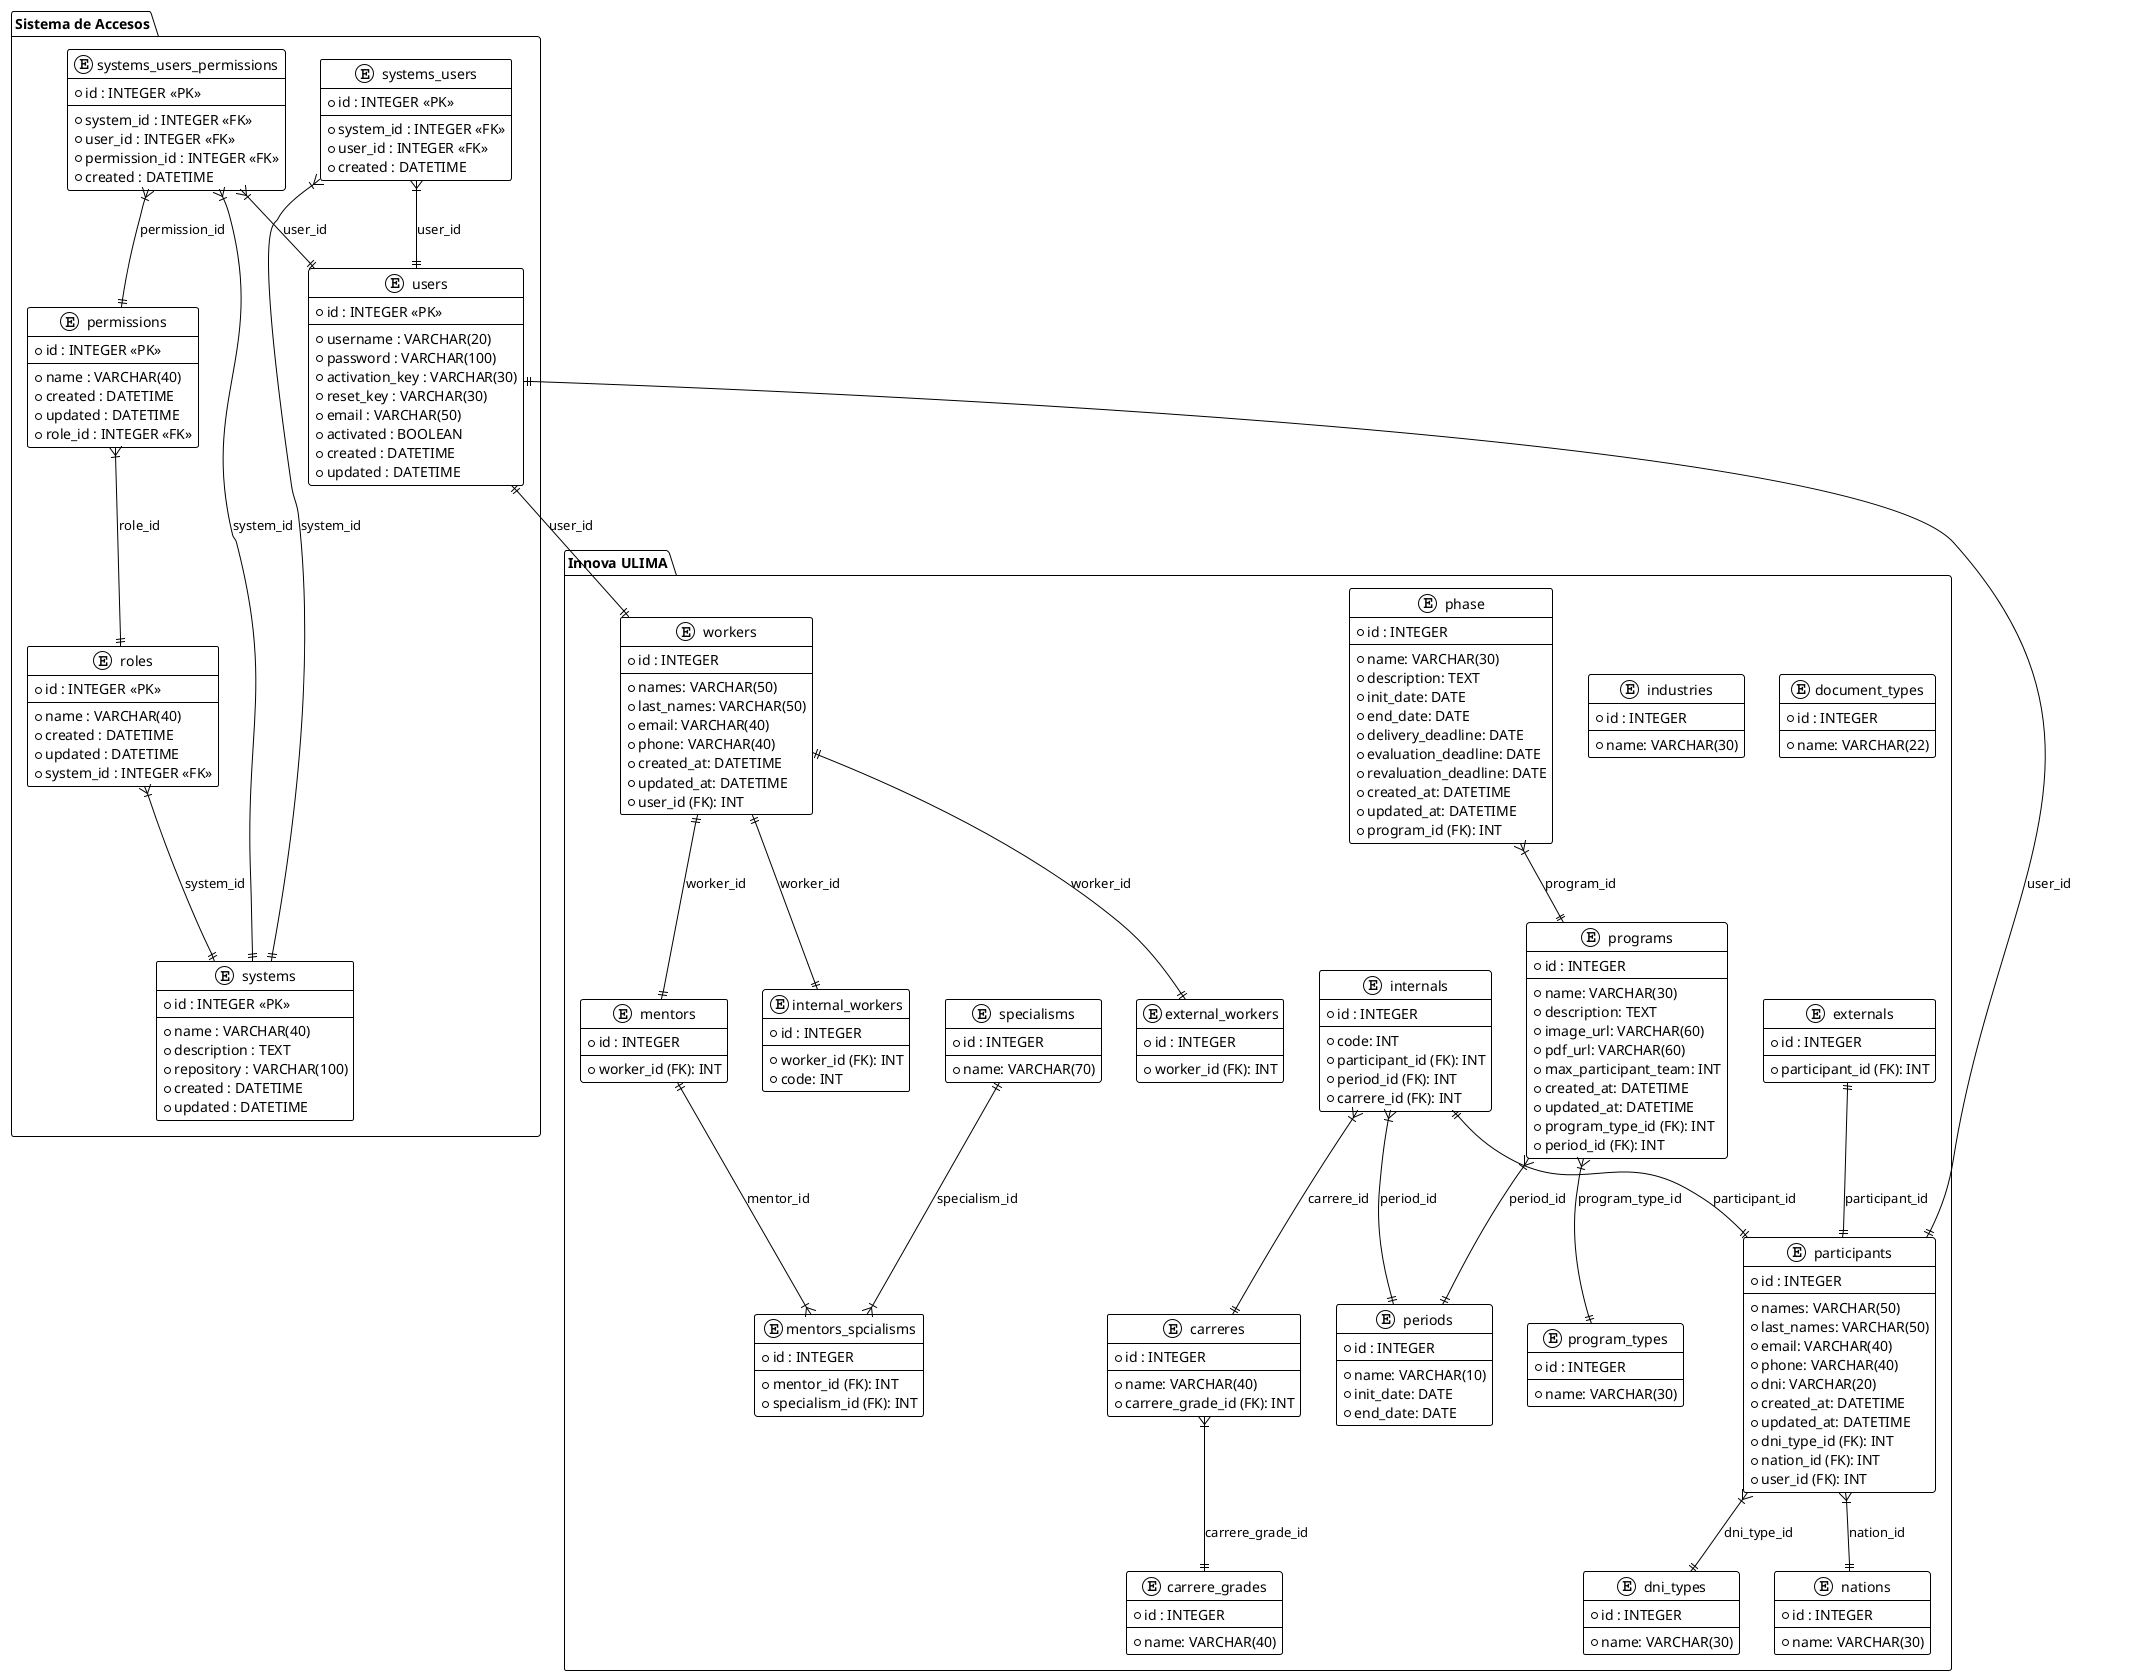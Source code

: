 @startuml
!theme plain

package "Innova ULIMA" {
  
  entity "document_types" {
    * id : INTEGER
    --
    * name: VARCHAR(22)
  }

  entity "industries" {
    * id : INTEGER
    --
    * name: VARCHAR(30)
  }

  entity "specialisms" {
    * id : INTEGER
    --
    * name: VARCHAR(70)
  }

  entity "carrere_grades" {
    * id : INTEGER
    --
    * name: VARCHAR(40)
  }

  entity "carreres" {
    * id : INTEGER
    --
    * name: VARCHAR(40)
    * carrere_grade_id (FK): INT
  }

  entity "program_types" {
    * id : INTEGER
    --
    * name: VARCHAR(30)
  }

  entity "dni_types" {
    * id : INTEGER
    --
    * name: VARCHAR(30)
  }

  entity "nations" {
    * id : INTEGER
    --
    * name: VARCHAR(30)
  }

  entity "periods" {
    * id : INTEGER
    --
    * name: VARCHAR(10)
    * init_date: DATE
    * end_date: DATE
  }

  entity "programs" {
    * id : INTEGER
    --
    * name: VARCHAR(30)
    * description: TEXT
    * image_url: VARCHAR(60)
    * pdf_url: VARCHAR(60)
    * max_participant_team: INT
    * created_at: DATETIME
    * updated_at: DATETIME
    * program_type_id (FK): INT
    * period_id (FK): INT
  }

  entity "phase" {
    * id : INTEGER
    --
    * name: VARCHAR(30)
    * description: TEXT
    * init_date: DATE
    * end_date: DATE
    * delivery_deadline: DATE
    * evaluation_deadline: DATE
    * revaluation_deadline: DATE
    * created_at: DATETIME
    * updated_at: DATETIME
    * program_id (FK): INT
  }

  entity "participants" {
    * id : INTEGER
    --
    * names: VARCHAR(50)
    * last_names: VARCHAR(50)
    * email: VARCHAR(40)
    * phone: VARCHAR(40)
    * dni: VARCHAR(20)
    * created_at: DATETIME
    * updated_at: DATETIME
    * dni_type_id (FK): INT
    * nation_id (FK): INT
    * user_id (FK): INT
  }

  entity "internals" {
    * id : INTEGER
    --
    * code: INT
    * participant_id (FK): INT
    * period_id (FK): INT
    * carrere_id (FK): INT
  }

  entity "externals" {
    * id : INTEGER
    --
    * participant_id (FK): INT
  }

  entity "workers" {
    * id : INTEGER
    --
    * names: VARCHAR(50)
    * last_names: VARCHAR(50)
    * email: VARCHAR(40)
    * phone: VARCHAR(40)
    * created_at: DATETIME
    * updated_at: DATETIME
    * user_id (FK): INT
  }

  entity "external_workers" {
    * id : INTEGER
    --
    * worker_id (FK): INT
  }

  entity "internal_workers" {
    * id : INTEGER
    --
    * worker_id (FK): INT
    * code: INT
  }

  entity "mentors" {
    * id : INTEGER
    --
    * worker_id (FK): INT
  }

  entity "mentors_spcialisms"{
    * id : INTEGER
    --
    * mentor_id (FK): INT
    * specialism_id (FK): INT
  }

  programs }|--|| periods : period_id
  programs }|--|| program_types : program_type_id
  phase }|--|| programs : program_id
  participants }|--|| dni_types : dni_type_id
  participants }|--|| nations : nation_id
  carreres }|--|| carrere_grades : carrere_grade_id
  internals }|--|| carreres : carrere_id
  internals }|--|| periods : period_id
  internals ||--|| participants : participant_id
  externals ||--|| participants : participant_id
  workers ||--|| internal_workers : worker_id
  workers ||--|| external_workers : worker_id
  workers ||--|| mentors : worker_id
  mentors ||--|{ mentors_spcialisms : mentor_id
  specialisms ||--|{ mentors_spcialisms : specialism_id
}


package "Sistema de Accesos" {
  entity "users" {
    * id : INTEGER <<PK>>
    --
    * username : VARCHAR(20)
    * password : VARCHAR(100)
    * activation_key : VARCHAR(30)
    * reset_key : VARCHAR(30)
    * email : VARCHAR(50)
    * activated : BOOLEAN
    * created : DATETIME
    * updated : DATETIME
  }

  entity "systems" {
    * id : INTEGER <<PK>>
    --
    * name : VARCHAR(40)
    * description : TEXT
    * repository : VARCHAR(100)
    * created : DATETIME
    * updated : DATETIME
  }

  entity "roles" {
    * id : INTEGER <<PK>>
    --
    * name : VARCHAR(40)
    * created : DATETIME
    * updated : DATETIME
    * system_id : INTEGER <<FK>>
  }

  entity "permissions" {
    * id : INTEGER <<PK>>
    --
    * name : VARCHAR(40)
    * created : DATETIME
    * updated : DATETIME
    * role_id : INTEGER <<FK>>
  }

  entity "systems_users" {
    * id : INTEGER <<PK>>
    --
    * system_id : INTEGER <<FK>>
    * user_id : INTEGER <<FK>>
    * created : DATETIME
  }

  entity "systems_users_permissions" {
    * id : INTEGER <<PK>>
    --
    * system_id : INTEGER <<FK>>
    * user_id : INTEGER <<FK>>
    * permission_id : INTEGER <<FK>>
    * created : DATETIME
  }

  ' Relaciones
  roles }|--|| systems : system_id
  permissions }|--|| roles : role_id

  systems_users }|--|| systems : system_id
  systems_users }|--|| users : user_id

  systems_users_permissions }|--|| systems : system_id
  systems_users_permissions }|--|| users : user_id
  systems_users_permissions }|--|| permissions : permission_id
}

users ||--|| participants: user_id
users ||--|| workers: user_id

@enduml

